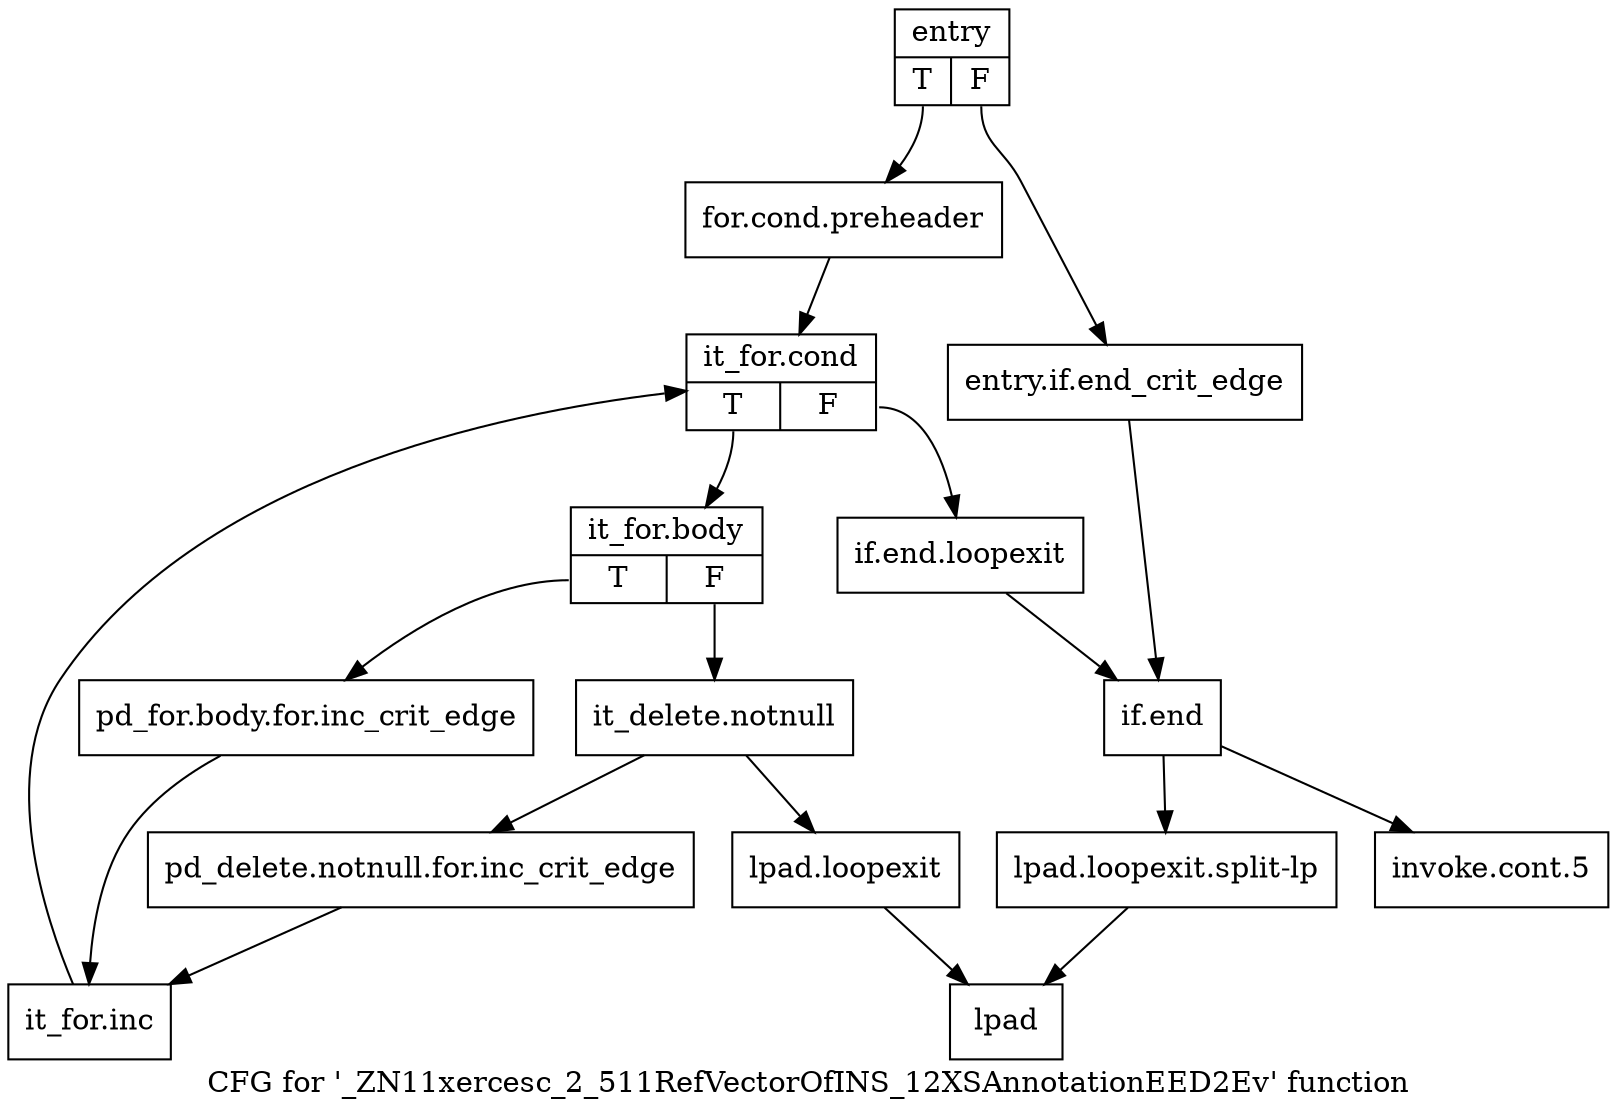 digraph "CFG for '_ZN11xercesc_2_511RefVectorOfINS_12XSAnnotationEED2Ev' function" {
	label="CFG for '_ZN11xercesc_2_511RefVectorOfINS_12XSAnnotationEED2Ev' function";

	Node0x54d87f0 [shape=record,label="{entry|{<s0>T|<s1>F}}"];
	Node0x54d87f0:s0 -> Node0x54d8ce0;
	Node0x54d87f0:s1 -> Node0x54d8c90;
	Node0x54d8c90 [shape=record,label="{entry.if.end_crit_edge}"];
	Node0x54d8c90 -> Node0x54d9050;
	Node0x54d8ce0 [shape=record,label="{for.cond.preheader}"];
	Node0x54d8ce0 -> Node0x54d8d30;
	Node0x54d8d30 [shape=record,label="{it_for.cond|{<s0>T|<s1>F}}"];
	Node0x54d8d30:s0 -> Node0x54d8d80;
	Node0x54d8d30:s1 -> Node0x54d9000;
	Node0x54d8d80 [shape=record,label="{it_for.body|{<s0>T|<s1>F}}"];
	Node0x54d8d80:s0 -> Node0x54d8dd0;
	Node0x54d8d80:s1 -> Node0x54d8e20;
	Node0x54d8dd0 [shape=record,label="{pd_for.body.for.inc_crit_edge}"];
	Node0x54d8dd0 -> Node0x54d8ec0;
	Node0x54d8e20 [shape=record,label="{it_delete.notnull}"];
	Node0x54d8e20 -> Node0x54d8e70;
	Node0x54d8e20 -> Node0x54d8f10;
	Node0x54d8e70 [shape=record,label="{pd_delete.notnull.for.inc_crit_edge}"];
	Node0x54d8e70 -> Node0x54d8ec0;
	Node0x54d8ec0 [shape=record,label="{it_for.inc}"];
	Node0x54d8ec0 -> Node0x54d8d30;
	Node0x54d8f10 [shape=record,label="{lpad.loopexit}"];
	Node0x54d8f10 -> Node0x54d8fb0;
	Node0x54d8f60 [shape=record,label="{lpad.loopexit.split-lp}"];
	Node0x54d8f60 -> Node0x54d8fb0;
	Node0x54d8fb0 [shape=record,label="{lpad}"];
	Node0x54d9000 [shape=record,label="{if.end.loopexit}"];
	Node0x54d9000 -> Node0x54d9050;
	Node0x54d9050 [shape=record,label="{if.end}"];
	Node0x54d9050 -> Node0x54d90a0;
	Node0x54d9050 -> Node0x54d8f60;
	Node0x54d90a0 [shape=record,label="{invoke.cont.5}"];
}
